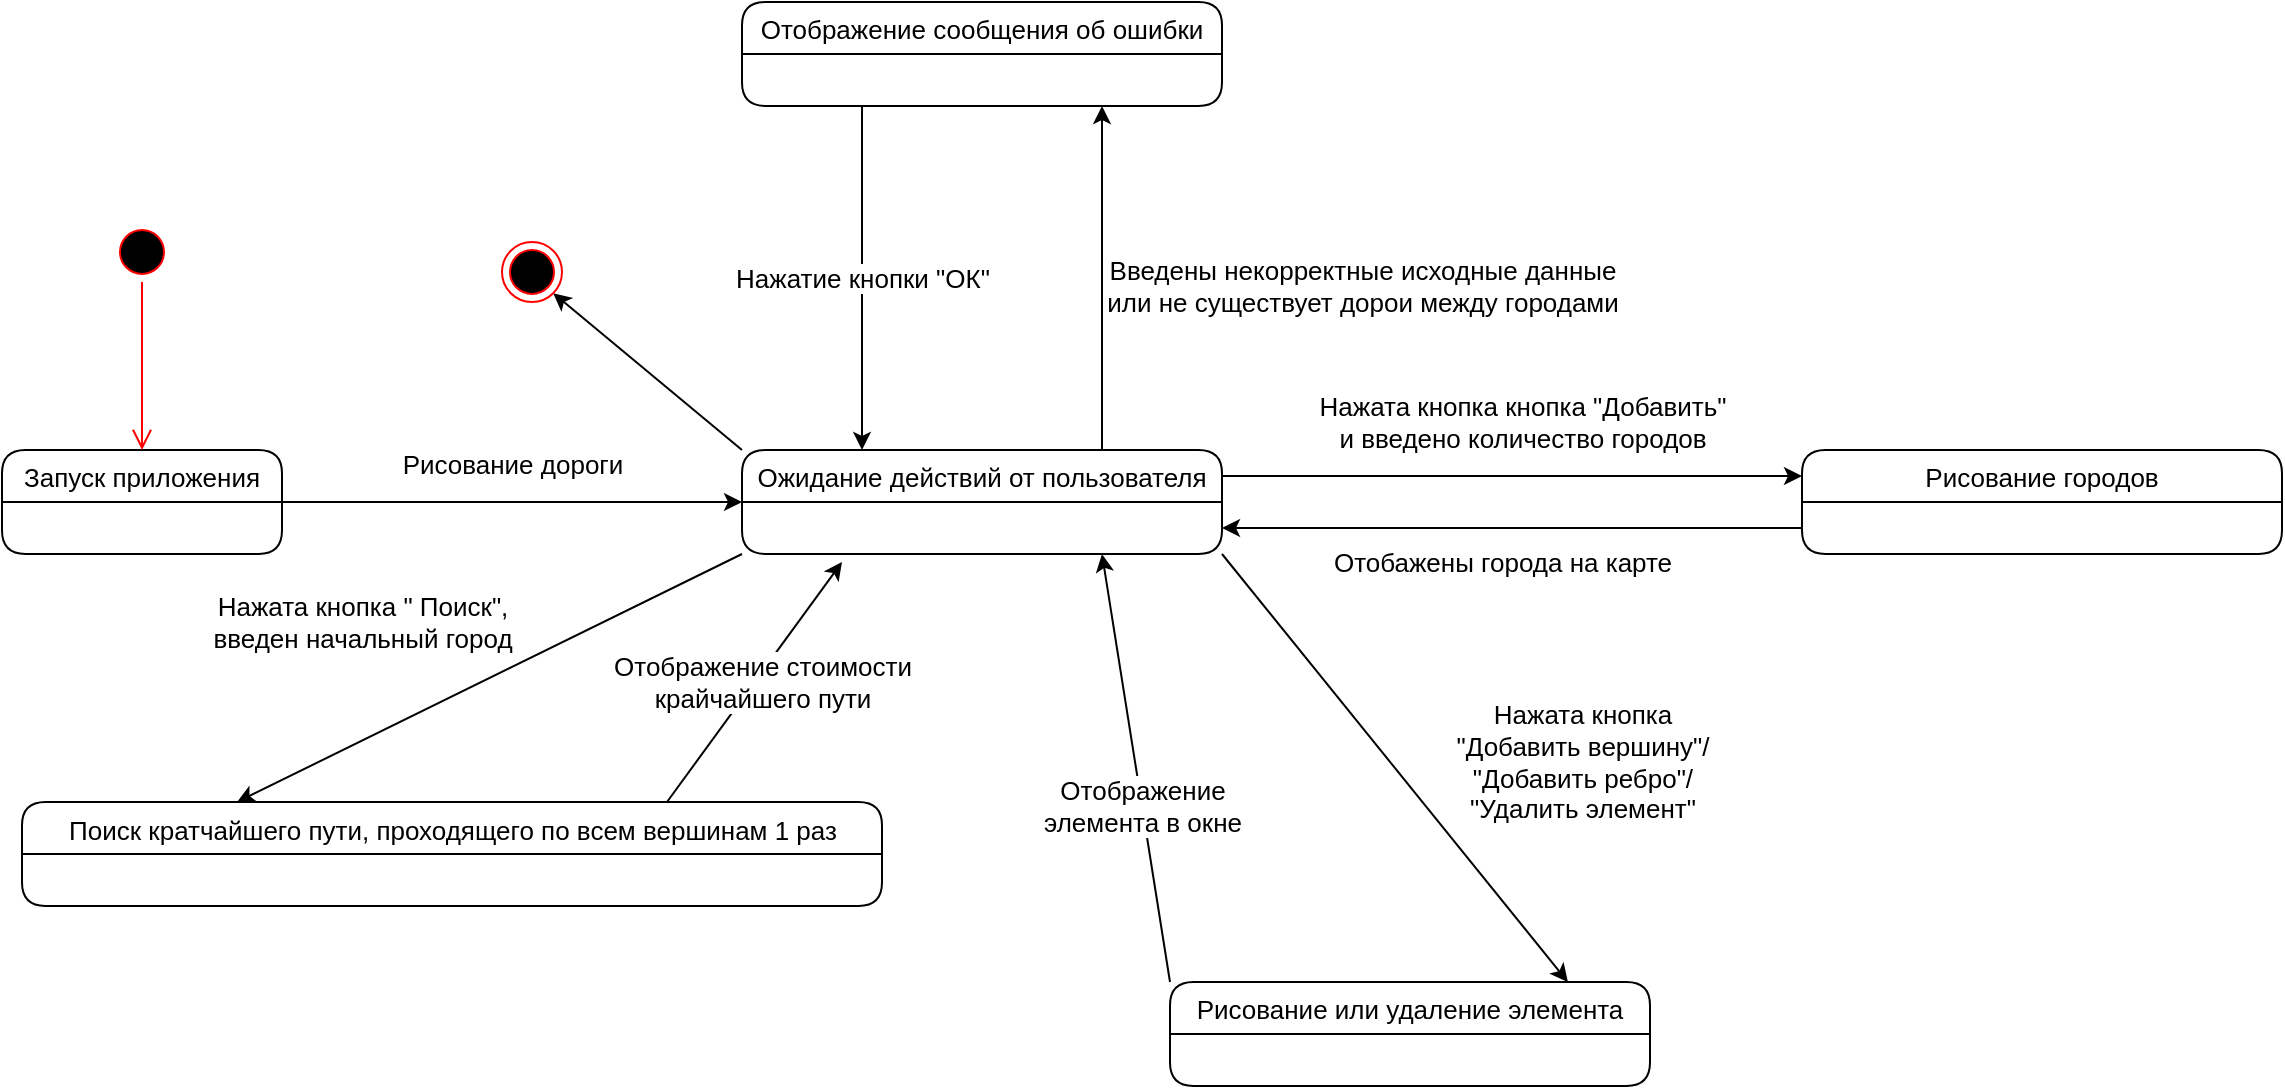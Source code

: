<mxfile version="17.4.6" type="github">
  <diagram id="8poJg-r2ZbONXEa7-rua" name="Page-1">
    <mxGraphModel dx="1609" dy="649" grid="1" gridSize="10" guides="1" tooltips="1" connect="1" arrows="1" fold="1" page="1" pageScale="1" pageWidth="827" pageHeight="1169" math="0" shadow="0">
      <root>
        <mxCell id="0" />
        <mxCell id="1" parent="0" />
        <mxCell id="8J3oci3PE5Mf4Ci7WWgA-10" value="&lt;font style=&quot;font-size: 13px&quot;&gt;Рисование дороги&lt;/font&gt;" style="edgeStyle=orthogonalEdgeStyle;rounded=0;orthogonalLoop=1;jettySize=auto;html=1;exitX=1;exitY=0.5;exitDx=0;exitDy=0;entryX=0;entryY=0.5;entryDx=0;entryDy=0;" edge="1" parent="1" source="8J3oci3PE5Mf4Ci7WWgA-11">
          <mxGeometry y="20" relative="1" as="geometry">
            <mxPoint x="-60" y="310" as="sourcePoint" />
            <mxPoint x="80" y="310" as="targetPoint" />
            <mxPoint as="offset" />
          </mxGeometry>
        </mxCell>
        <mxCell id="8J3oci3PE5Mf4Ci7WWgA-11" value="Запуск приложения" style="swimlane;fontStyle=0;childLayout=stackLayout;horizontal=1;startSize=26;fillColor=none;horizontalStack=0;resizeParent=1;resizeParentMax=0;resizeLast=0;collapsible=1;marginBottom=0;fontSize=13;rounded=1;" vertex="1" parent="1">
          <mxGeometry x="-290" y="284" width="140" height="52" as="geometry">
            <mxRectangle x="130" y="510" width="100" height="26" as="alternateBounds" />
          </mxGeometry>
        </mxCell>
        <mxCell id="8J3oci3PE5Mf4Ci7WWgA-26" style="rounded=0;orthogonalLoop=1;jettySize=auto;html=1;exitX=0;exitY=0;exitDx=0;exitDy=0;entryX=1;entryY=1;entryDx=0;entryDy=0;fontSize=13;" edge="1" parent="1" source="8J3oci3PE5Mf4Ci7WWgA-15" target="8J3oci3PE5Mf4Ci7WWgA-25">
          <mxGeometry relative="1" as="geometry" />
        </mxCell>
        <mxCell id="8J3oci3PE5Mf4Ci7WWgA-28" value="Введены некорректные исходные данные &lt;br&gt;или не существует дорои между городами" style="edgeStyle=none;rounded=0;orthogonalLoop=1;jettySize=auto;html=1;exitX=0.75;exitY=0;exitDx=0;exitDy=0;entryX=0.75;entryY=1;entryDx=0;entryDy=0;fontSize=13;" edge="1" parent="1" source="8J3oci3PE5Mf4Ci7WWgA-15" target="8J3oci3PE5Mf4Ci7WWgA-17">
          <mxGeometry x="-0.043" y="-130" relative="1" as="geometry">
            <mxPoint as="offset" />
          </mxGeometry>
        </mxCell>
        <mxCell id="8J3oci3PE5Mf4Ci7WWgA-29" value="Нажата кнопка кнопка &quot;Добавить&quot; &lt;br&gt;и введено количество городов" style="edgeStyle=none;rounded=0;orthogonalLoop=1;jettySize=auto;html=1;exitX=1;exitY=0.25;exitDx=0;exitDy=0;entryX=0;entryY=0.25;entryDx=0;entryDy=0;fontSize=13;" edge="1" parent="1" source="8J3oci3PE5Mf4Ci7WWgA-15" target="8J3oci3PE5Mf4Ci7WWgA-18">
          <mxGeometry x="0.035" y="27" relative="1" as="geometry">
            <mxPoint as="offset" />
          </mxGeometry>
        </mxCell>
        <mxCell id="8J3oci3PE5Mf4Ci7WWgA-31" value="Нажата кнопка &lt;br&gt;&quot;Добавить вершину&quot;/&lt;br&gt;&quot;Добавить ребро&quot;/&lt;br&gt;&quot;Удалить элемент&quot;" style="edgeStyle=none;rounded=0;orthogonalLoop=1;jettySize=auto;html=1;exitX=1;exitY=1;exitDx=0;exitDy=0;entryX=0.829;entryY=0;entryDx=0;entryDy=0;entryPerimeter=0;fontSize=13;" edge="1" parent="1" source="8J3oci3PE5Mf4Ci7WWgA-15" target="8J3oci3PE5Mf4Ci7WWgA-19">
          <mxGeometry x="0.41" y="75" relative="1" as="geometry">
            <mxPoint as="offset" />
          </mxGeometry>
        </mxCell>
        <mxCell id="8J3oci3PE5Mf4Ci7WWgA-34" value="Нажата кнопка &quot; Поиск&quot;, &lt;br&gt;введен начальный город" style="edgeStyle=none;rounded=0;orthogonalLoop=1;jettySize=auto;html=1;exitX=0;exitY=1;exitDx=0;exitDy=0;entryX=0.25;entryY=0;entryDx=0;entryDy=0;fontSize=13;" edge="1" parent="1" source="8J3oci3PE5Mf4Ci7WWgA-15" target="8J3oci3PE5Mf4Ci7WWgA-22">
          <mxGeometry x="0.319" y="-53" relative="1" as="geometry">
            <mxPoint as="offset" />
          </mxGeometry>
        </mxCell>
        <mxCell id="8J3oci3PE5Mf4Ci7WWgA-15" value="Ожидание действий от пользователя" style="swimlane;fontStyle=0;childLayout=stackLayout;horizontal=1;startSize=26;fillColor=none;horizontalStack=0;resizeParent=1;resizeParentMax=0;resizeLast=0;collapsible=1;marginBottom=0;fontSize=13;rounded=1;" vertex="1" parent="1">
          <mxGeometry x="80" y="284" width="240" height="52" as="geometry">
            <mxRectangle x="130" y="510" width="100" height="26" as="alternateBounds" />
          </mxGeometry>
        </mxCell>
        <mxCell id="8J3oci3PE5Mf4Ci7WWgA-27" value="Нажатие кнопки &quot;ОК&quot;" style="edgeStyle=none;rounded=0;orthogonalLoop=1;jettySize=auto;html=1;exitX=0.25;exitY=1;exitDx=0;exitDy=0;entryX=0.25;entryY=0;entryDx=0;entryDy=0;fontSize=13;" edge="1" parent="1" source="8J3oci3PE5Mf4Ci7WWgA-17" target="8J3oci3PE5Mf4Ci7WWgA-15">
          <mxGeometry relative="1" as="geometry" />
        </mxCell>
        <mxCell id="8J3oci3PE5Mf4Ci7WWgA-17" value="Отображение сообщения об ошибки" style="swimlane;fontStyle=0;childLayout=stackLayout;horizontal=1;startSize=26;fillColor=none;horizontalStack=0;resizeParent=1;resizeParentMax=0;resizeLast=0;collapsible=1;marginBottom=0;fontSize=13;rounded=1;" vertex="1" parent="1">
          <mxGeometry x="80" y="60" width="240" height="52" as="geometry">
            <mxRectangle x="130" y="510" width="100" height="26" as="alternateBounds" />
          </mxGeometry>
        </mxCell>
        <mxCell id="8J3oci3PE5Mf4Ci7WWgA-30" value="Отобажены города на карте" style="edgeStyle=none;rounded=0;orthogonalLoop=1;jettySize=auto;html=1;exitX=0;exitY=0.75;exitDx=0;exitDy=0;entryX=1;entryY=0.75;entryDx=0;entryDy=0;fontSize=13;" edge="1" parent="1" source="8J3oci3PE5Mf4Ci7WWgA-18" target="8J3oci3PE5Mf4Ci7WWgA-15">
          <mxGeometry x="0.035" y="17" relative="1" as="geometry">
            <mxPoint as="offset" />
          </mxGeometry>
        </mxCell>
        <mxCell id="8J3oci3PE5Mf4Ci7WWgA-18" value="Рисование городов" style="swimlane;fontStyle=0;childLayout=stackLayout;horizontal=1;startSize=26;fillColor=none;horizontalStack=0;resizeParent=1;resizeParentMax=0;resizeLast=0;collapsible=1;marginBottom=0;fontSize=13;rounded=1;" vertex="1" parent="1">
          <mxGeometry x="610" y="284" width="240" height="52" as="geometry">
            <mxRectangle x="130" y="510" width="100" height="26" as="alternateBounds" />
          </mxGeometry>
        </mxCell>
        <mxCell id="8J3oci3PE5Mf4Ci7WWgA-32" value="Отображение &lt;br&gt;элемента в окне" style="edgeStyle=none;rounded=0;orthogonalLoop=1;jettySize=auto;html=1;exitX=0;exitY=0;exitDx=0;exitDy=0;entryX=0.75;entryY=1;entryDx=0;entryDy=0;fontSize=13;" edge="1" parent="1" source="8J3oci3PE5Mf4Ci7WWgA-19" target="8J3oci3PE5Mf4Ci7WWgA-15">
          <mxGeometry x="-0.175" relative="1" as="geometry">
            <mxPoint as="offset" />
          </mxGeometry>
        </mxCell>
        <mxCell id="8J3oci3PE5Mf4Ci7WWgA-19" value="Рисование или удаление элемента" style="swimlane;fontStyle=0;childLayout=stackLayout;horizontal=1;startSize=26;fillColor=none;horizontalStack=0;resizeParent=1;resizeParentMax=0;resizeLast=0;collapsible=1;marginBottom=0;fontSize=13;rounded=1;" vertex="1" parent="1">
          <mxGeometry x="294" y="550" width="240" height="52" as="geometry">
            <mxRectangle x="130" y="510" width="100" height="26" as="alternateBounds" />
          </mxGeometry>
        </mxCell>
        <mxCell id="8J3oci3PE5Mf4Ci7WWgA-36" value="Отображение стоимости &lt;br&gt;крайчайшего пути" style="edgeStyle=none;rounded=0;orthogonalLoop=1;jettySize=auto;html=1;exitX=0.75;exitY=0;exitDx=0;exitDy=0;fontSize=13;" edge="1" parent="1" source="8J3oci3PE5Mf4Ci7WWgA-22">
          <mxGeometry x="0.03" y="-3" relative="1" as="geometry">
            <mxPoint x="130" y="340" as="targetPoint" />
            <mxPoint as="offset" />
          </mxGeometry>
        </mxCell>
        <mxCell id="8J3oci3PE5Mf4Ci7WWgA-22" value="Поиск кратчайшего пути, проходящего по всем вершинам 1 раз" style="swimlane;fontStyle=0;childLayout=stackLayout;horizontal=1;startSize=26;fillColor=none;horizontalStack=0;resizeParent=1;resizeParentMax=0;resizeLast=0;collapsible=1;marginBottom=0;fontSize=13;rounded=1;html=1;shadow=0;sketch=0;glass=0;verticalAlign=top;" vertex="1" parent="1">
          <mxGeometry x="-280" y="460" width="430" height="52" as="geometry">
            <mxRectangle x="130" y="510" width="100" height="26" as="alternateBounds" />
          </mxGeometry>
        </mxCell>
        <mxCell id="8J3oci3PE5Mf4Ci7WWgA-23" value="" style="ellipse;html=1;shape=startState;fillColor=#000000;strokeColor=#ff0000;rounded=1;shadow=0;glass=0;sketch=0;fontSize=13;" vertex="1" parent="1">
          <mxGeometry x="-235" y="170" width="30" height="30" as="geometry" />
        </mxCell>
        <mxCell id="8J3oci3PE5Mf4Ci7WWgA-24" value="" style="html=1;verticalAlign=bottom;endArrow=open;endSize=8;strokeColor=#ff0000;rounded=0;fontSize=13;entryX=0.5;entryY=0;entryDx=0;entryDy=0;" edge="1" source="8J3oci3PE5Mf4Ci7WWgA-23" parent="1" target="8J3oci3PE5Mf4Ci7WWgA-11">
          <mxGeometry relative="1" as="geometry">
            <mxPoint x="-175" y="240" as="targetPoint" />
          </mxGeometry>
        </mxCell>
        <mxCell id="8J3oci3PE5Mf4Ci7WWgA-25" value="" style="ellipse;html=1;shape=endState;fillColor=#000000;strokeColor=#ff0000;rounded=1;shadow=0;glass=0;sketch=0;fontSize=13;" vertex="1" parent="1">
          <mxGeometry x="-40" y="180" width="30" height="30" as="geometry" />
        </mxCell>
      </root>
    </mxGraphModel>
  </diagram>
</mxfile>
